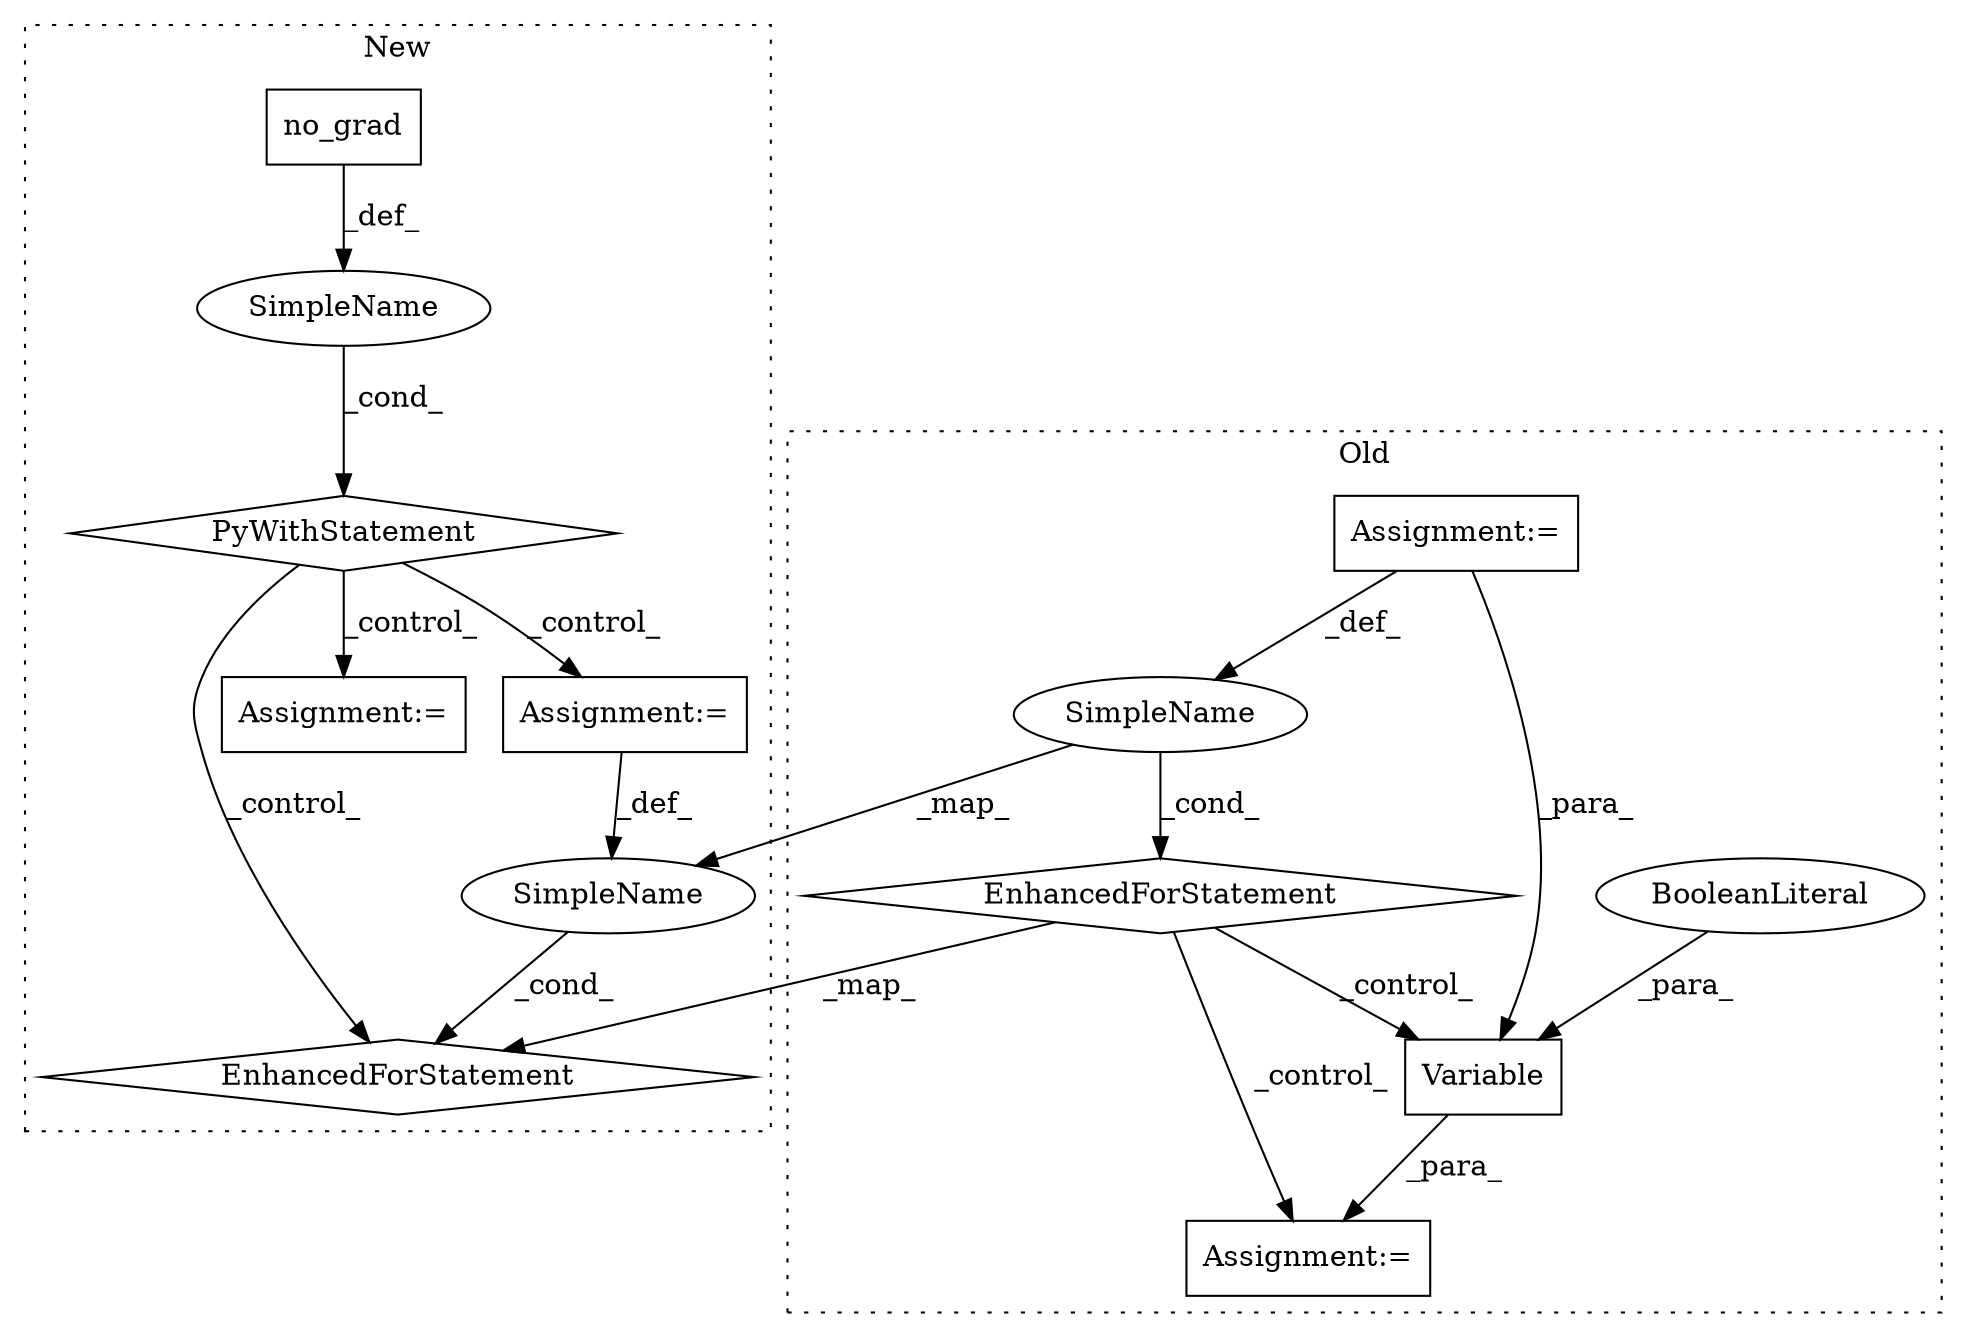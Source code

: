 digraph G {
subgraph cluster0 {
1 [label="Variable" a="32" s="9880,9898" l="9,1" shape="box"];
4 [label="BooleanLiteral" a="9" s="9894" l="4" shape="ellipse"];
5 [label="Assignment:=" a="7" s="9879" l="1" shape="box"];
8 [label="Assignment:=" a="7" s="9678,9810" l="97,2" shape="box"];
9 [label="SimpleName" a="42" s="9779" l="6" shape="ellipse"];
12 [label="EnhancedForStatement" a="70" s="9678,9810" l="97,2" shape="diamond"];
label = "Old";
style="dotted";
}
subgraph cluster1 {
2 [label="no_grad" a="32" s="9534" l="9" shape="box"];
3 [label="PyWithStatement" a="104" s="9518,9543" l="10,2" shape="diamond"];
6 [label="Assignment:=" a="7" s="9679,9821" l="107,2" shape="box"];
7 [label="SimpleName" a="42" s="" l="" shape="ellipse"];
10 [label="SimpleName" a="42" s="9790" l="6" shape="ellipse"];
11 [label="EnhancedForStatement" a="70" s="9679,9821" l="107,2" shape="diamond"];
13 [label="Assignment:=" a="7" s="11009" l="2" shape="box"];
label = "New";
style="dotted";
}
1 -> 5 [label="_para_"];
2 -> 7 [label="_def_"];
3 -> 11 [label="_control_"];
3 -> 6 [label="_control_"];
3 -> 13 [label="_control_"];
4 -> 1 [label="_para_"];
6 -> 10 [label="_def_"];
7 -> 3 [label="_cond_"];
8 -> 9 [label="_def_"];
8 -> 1 [label="_para_"];
9 -> 12 [label="_cond_"];
9 -> 10 [label="_map_"];
10 -> 11 [label="_cond_"];
12 -> 11 [label="_map_"];
12 -> 5 [label="_control_"];
12 -> 1 [label="_control_"];
}